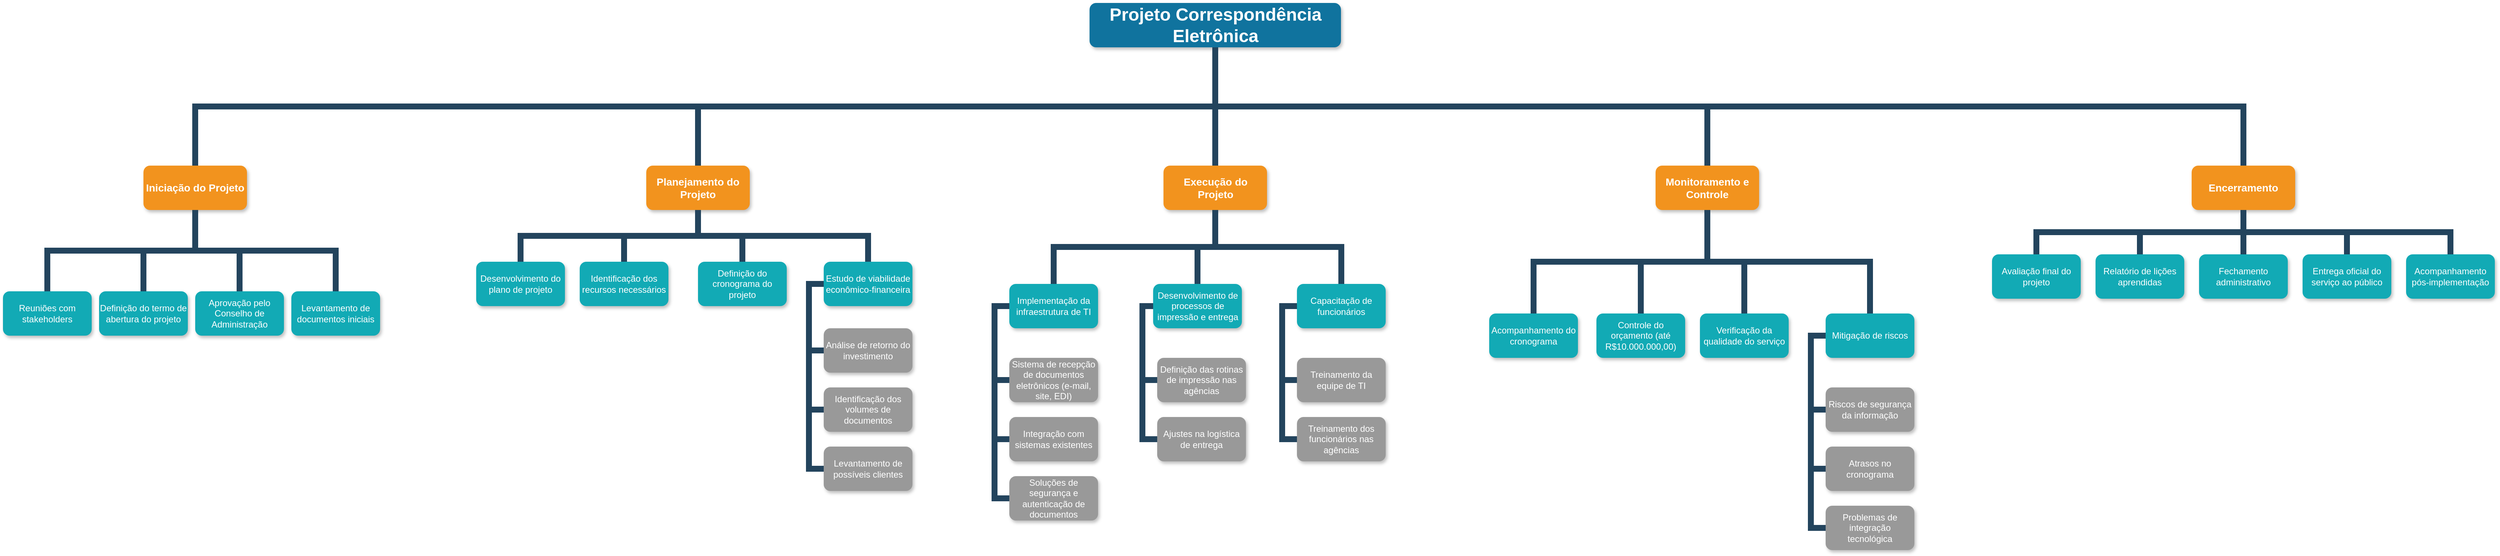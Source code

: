 <mxfile version="24.7.16">
  <diagram name="Page-1" id="64c3da0e-402f-94eb-ee01-a36477274f13">
    <mxGraphModel dx="3842" dy="2151" grid="1" gridSize="10" guides="1" tooltips="1" connect="1" arrows="1" fold="1" page="1" pageScale="1" pageWidth="1169" pageHeight="826" background="none" math="0" shadow="0">
      <root>
        <mxCell id="0" />
        <mxCell id="1" parent="0" />
        <mxCell id="2" value="Projeto Correspondência Eletrônica" style="whiteSpace=wrap;rounded=1;shadow=1;fillColor=#10739E;strokeColor=none;fontColor=#FFFFFF;fontStyle=1;fontSize=24" parent="1" vertex="1">
          <mxGeometry x="329.5" y="-130" width="340" height="60" as="geometry" />
        </mxCell>
        <mxCell id="3" value="Iniciação do Projeto" style="whiteSpace=wrap;rounded=1;fillColor=#F2931E;strokeColor=none;shadow=1;fontColor=#FFFFFF;fontStyle=1;fontSize=14" parent="1" vertex="1">
          <mxGeometry x="-950" y="90.0" width="140" height="60" as="geometry" />
        </mxCell>
        <mxCell id="4" value="Planejamento do Projeto" style="whiteSpace=wrap;rounded=1;fillColor=#F2931E;strokeColor=none;shadow=1;fontColor=#FFFFFF;fontStyle=1;fontSize=14" parent="1" vertex="1">
          <mxGeometry x="-270" y="90.0" width="140" height="60" as="geometry" />
        </mxCell>
        <mxCell id="6" value="Execução do Projeto" style="whiteSpace=wrap;rounded=1;fillColor=#F2931E;strokeColor=none;shadow=1;fontColor=#FFFFFF;fontStyle=1;fontSize=14" parent="1" vertex="1">
          <mxGeometry x="429.5" y="90.0" width="140" height="60" as="geometry" />
        </mxCell>
        <mxCell id="7" value="Monitoramento e Controle" style="whiteSpace=wrap;rounded=1;fillColor=#F2931E;strokeColor=none;shadow=1;fontColor=#FFFFFF;fontStyle=1;fontSize=14" parent="1" vertex="1">
          <mxGeometry x="1095" y="90.0" width="140" height="60" as="geometry" />
        </mxCell>
        <mxCell id="8" value="Encerramento" style="whiteSpace=wrap;rounded=1;fillColor=#F2931E;strokeColor=none;shadow=1;fontColor=#FFFFFF;fontStyle=1;fontSize=14" parent="1" vertex="1">
          <mxGeometry x="1820" y="90.0" width="140" height="60" as="geometry" />
        </mxCell>
        <mxCell id="10" value="Reuniões com stakeholders" style="whiteSpace=wrap;rounded=1;fillColor=#12AAB5;strokeColor=none;shadow=1;fontColor=#FFFFFF;" parent="1" vertex="1">
          <mxGeometry x="-1140" y="260.0" width="120" height="60" as="geometry" />
        </mxCell>
        <mxCell id="12" value="Definição do termo de abertura do projeto" style="whiteSpace=wrap;rounded=1;fillColor=#12AAB5;strokeColor=none;shadow=1;fontColor=#FFFFFF;" parent="1" vertex="1">
          <mxGeometry x="-1010" y="260.0" width="120" height="60" as="geometry" />
        </mxCell>
        <mxCell id="43" value="Desenvolvimento do plano de projeto" style="whiteSpace=wrap;rounded=1;fillColor=#12AAB5;strokeColor=none;shadow=1;fontColor=#FFFFFF;" parent="1" vertex="1">
          <mxGeometry x="-500.0" y="220.0" width="120" height="60" as="geometry" />
        </mxCell>
        <mxCell id="pVxKrxxlMr4bsF7hxMAY-252" value="" style="edgeStyle=orthogonalEdgeStyle;shape=connector;rounded=0;orthogonalLoop=1;jettySize=auto;html=1;strokeColor=#23445D;strokeWidth=8;align=center;verticalAlign=middle;fontFamily=Helvetica;fontSize=11;fontColor=#000000;labelBackgroundColor=default;elbow=vertical;endArrow=none;endFill=0;exitX=0.5;exitY=1;exitDx=0;exitDy=0;" parent="1" source="4" target="pVxKrxxlMr4bsF7hxMAY-251" edge="1">
          <mxGeometry relative="1" as="geometry" />
        </mxCell>
        <mxCell id="44" value="Estudo de viabilidade econômico-financeira" style="whiteSpace=wrap;rounded=1;fillColor=#12AAB5;strokeColor=none;shadow=1;fontColor=#FFFFFF;" parent="1" vertex="1">
          <mxGeometry x="-30.0" y="220.0" width="120" height="60" as="geometry" />
        </mxCell>
        <mxCell id="50" value="Análise de retorno do investimento" style="whiteSpace=wrap;rounded=1;fillColor=#999999;strokeColor=none;shadow=1;fontColor=#FFFFFF;fontStyle=0" parent="1" vertex="1">
          <mxGeometry x="-30.0" y="310.0" width="120" height="60" as="geometry" />
        </mxCell>
        <mxCell id="51" value="Identificação dos volumes de documentos" style="whiteSpace=wrap;rounded=1;fillColor=#999999;strokeColor=none;shadow=1;fontColor=#FFFFFF;fontStyle=0" parent="1" vertex="1">
          <mxGeometry x="-30.0" y="390.0" width="120" height="60" as="geometry" />
        </mxCell>
        <mxCell id="52" value="Levantamento de possíveis clientes" style="whiteSpace=wrap;rounded=1;fillColor=#999999;strokeColor=none;shadow=1;fontColor=#FFFFFF;fontStyle=0" parent="1" vertex="1">
          <mxGeometry x="-30.0" y="470.0" width="120" height="60" as="geometry" />
        </mxCell>
        <mxCell id="103" value="" style="edgeStyle=elbowEdgeStyle;elbow=vertical;rounded=0;fontColor=#000000;endArrow=none;endFill=0;strokeWidth=8;strokeColor=#23445D;" parent="1" source="3" target="10" edge="1">
          <mxGeometry width="100" height="100" relative="1" as="geometry">
            <mxPoint x="-1190" y="250" as="sourcePoint" />
            <mxPoint x="-1090" y="150" as="targetPoint" />
          </mxGeometry>
        </mxCell>
        <mxCell id="104" value="" style="edgeStyle=elbowEdgeStyle;elbow=vertical;rounded=0;fontColor=#000000;endArrow=none;endFill=0;strokeWidth=8;strokeColor=#23445D;" parent="1" source="3" target="12" edge="1">
          <mxGeometry width="100" height="100" relative="1" as="geometry">
            <mxPoint x="-850" y="250" as="sourcePoint" />
            <mxPoint x="-750" y="150" as="targetPoint" />
          </mxGeometry>
        </mxCell>
        <mxCell id="116" value="" style="edgeStyle=elbowEdgeStyle;elbow=vertical;rounded=0;fontColor=#000000;endArrow=none;endFill=0;strokeWidth=8;strokeColor=#23445D;" parent="1" source="4" target="43" edge="1">
          <mxGeometry width="100" height="100" relative="1" as="geometry">
            <mxPoint x="-700" y="160.0" as="sourcePoint" />
            <mxPoint x="-800" y="230" as="targetPoint" />
          </mxGeometry>
        </mxCell>
        <mxCell id="117" value="" style="edgeStyle=elbowEdgeStyle;elbow=vertical;rounded=0;fontColor=#000000;endArrow=none;endFill=0;strokeWidth=8;strokeColor=#23445D;" parent="1" source="4" target="44" edge="1">
          <mxGeometry width="100" height="100" relative="1" as="geometry">
            <mxPoint x="-700" y="160.0" as="sourcePoint" />
            <mxPoint x="-600" y="230" as="targetPoint" />
          </mxGeometry>
        </mxCell>
        <mxCell id="123" value="" style="edgeStyle=elbowEdgeStyle;elbow=horizontal;rounded=0;fontColor=#000000;endArrow=none;endFill=0;strokeWidth=8;strokeColor=#23445D;" parent="1" source="44" target="50" edge="1">
          <mxGeometry width="100" height="100" relative="1" as="geometry">
            <mxPoint x="-60" y="250.0" as="sourcePoint" />
            <mxPoint x="-50.0" y="350" as="targetPoint" />
            <Array as="points">
              <mxPoint x="-50" y="300" />
            </Array>
          </mxGeometry>
        </mxCell>
        <mxCell id="124" value="" style="edgeStyle=elbowEdgeStyle;elbow=horizontal;rounded=0;fontColor=#000000;endArrow=none;endFill=0;strokeWidth=8;strokeColor=#23445D;" parent="1" source="44" target="51" edge="1">
          <mxGeometry width="100" height="100" relative="1" as="geometry">
            <mxPoint x="-50" y="250" as="sourcePoint" />
            <mxPoint x="-50.0" y="430" as="targetPoint" />
            <Array as="points">
              <mxPoint x="-50" y="340" />
            </Array>
          </mxGeometry>
        </mxCell>
        <mxCell id="127" value="" style="edgeStyle=elbowEdgeStyle;elbow=horizontal;rounded=0;fontColor=#000000;endArrow=none;endFill=0;strokeWidth=8;strokeColor=#23445D;" parent="1" source="44" target="52" edge="1">
          <mxGeometry width="100" height="100" relative="1" as="geometry">
            <mxPoint x="-50" y="250" as="sourcePoint" />
            <mxPoint x="-50.0" y="510" as="targetPoint" />
            <Array as="points">
              <mxPoint x="-50" y="390" />
            </Array>
          </mxGeometry>
        </mxCell>
        <mxCell id="133" value="Implementação da infraestrutura de TI" style="whiteSpace=wrap;rounded=1;fillColor=#12AAB5;strokeColor=none;shadow=1;fontColor=#FFFFFF;" parent="1" vertex="1">
          <mxGeometry x="221.0" y="250.0" width="120" height="60" as="geometry" />
        </mxCell>
        <mxCell id="pVxKrxxlMr4bsF7hxMAY-256" value="" style="edgeStyle=orthogonalEdgeStyle;shape=connector;rounded=0;orthogonalLoop=1;jettySize=auto;html=1;strokeColor=#23445D;strokeWidth=8;align=center;verticalAlign=middle;fontFamily=Helvetica;fontSize=11;fontColor=#000000;labelBackgroundColor=default;elbow=vertical;endArrow=none;endFill=0;exitX=0.5;exitY=1;exitDx=0;exitDy=0;" parent="1" source="6" target="pVxKrxxlMr4bsF7hxMAY-255" edge="1">
          <mxGeometry relative="1" as="geometry" />
        </mxCell>
        <mxCell id="134" value="Desenvolvimento de processos de impressão e entrega" style="whiteSpace=wrap;rounded=1;fillColor=#12AAB5;strokeColor=none;shadow=1;fontColor=#FFFFFF;" parent="1" vertex="1">
          <mxGeometry x="415.5" y="250.0" width="120" height="60" as="geometry" />
        </mxCell>
        <mxCell id="135" value="Sistema de recepção de documentos eletrônicos (e-mail, site, EDI)" style="whiteSpace=wrap;rounded=1;fillColor=#999999;strokeColor=none;shadow=1;fontColor=#FFFFFF;fontStyle=0" parent="1" vertex="1">
          <mxGeometry x="221.0" y="350.0" width="120" height="60" as="geometry" />
        </mxCell>
        <mxCell id="136" value="Integração com sistemas existentes" style="whiteSpace=wrap;rounded=1;fillColor=#999999;strokeColor=none;shadow=1;fontColor=#FFFFFF;fontStyle=0" parent="1" vertex="1">
          <mxGeometry x="221" y="430.0" width="120" height="60" as="geometry" />
        </mxCell>
        <mxCell id="137" value="Soluções de segurança e autenticação de documentos" style="whiteSpace=wrap;rounded=1;fillColor=#999999;strokeColor=none;shadow=1;fontColor=#FFFFFF;fontStyle=0" parent="1" vertex="1">
          <mxGeometry x="221.0" y="510.0" width="120" height="60" as="geometry" />
        </mxCell>
        <mxCell id="140" value="Definição das rotinas de impressão nas agências" style="whiteSpace=wrap;rounded=1;fillColor=#999999;strokeColor=none;shadow=1;fontColor=#FFFFFF;fontStyle=0" parent="1" vertex="1">
          <mxGeometry x="421.0" y="350.0" width="120" height="60" as="geometry" />
        </mxCell>
        <mxCell id="141" value="Ajustes na logística de entrega" style="whiteSpace=wrap;rounded=1;fillColor=#999999;strokeColor=none;shadow=1;fontColor=#FFFFFF;fontStyle=0" parent="1" vertex="1">
          <mxGeometry x="421.0" y="430.0" width="120" height="60" as="geometry" />
        </mxCell>
        <mxCell id="145" value="" style="edgeStyle=elbowEdgeStyle;elbow=horizontal;rounded=0;fontColor=#000000;endArrow=none;endFill=0;strokeWidth=8;strokeColor=#23445D;" parent="1" source="133" target="135" edge="1">
          <mxGeometry width="100" height="100" relative="1" as="geometry">
            <mxPoint x="201" y="280.0" as="sourcePoint" />
            <mxPoint x="211.0" y="380" as="targetPoint" />
            <Array as="points">
              <mxPoint x="201" y="330" />
            </Array>
          </mxGeometry>
        </mxCell>
        <mxCell id="146" value="" style="edgeStyle=elbowEdgeStyle;elbow=horizontal;rounded=0;fontColor=#000000;endArrow=none;endFill=0;strokeWidth=8;strokeColor=#23445D;" parent="1" source="133" target="136" edge="1">
          <mxGeometry width="100" height="100" relative="1" as="geometry">
            <mxPoint x="211" y="280" as="sourcePoint" />
            <mxPoint x="211.0" y="460" as="targetPoint" />
            <Array as="points">
              <mxPoint x="201" y="370" />
            </Array>
          </mxGeometry>
        </mxCell>
        <mxCell id="149" value="" style="edgeStyle=elbowEdgeStyle;elbow=horizontal;rounded=0;fontColor=#000000;endArrow=none;endFill=0;strokeWidth=8;strokeColor=#23445D;" parent="1" source="133" target="137" edge="1">
          <mxGeometry width="100" height="100" relative="1" as="geometry">
            <mxPoint x="211" y="280" as="sourcePoint" />
            <mxPoint x="211.0" y="540" as="targetPoint" />
            <Array as="points">
              <mxPoint x="201" y="420" />
            </Array>
          </mxGeometry>
        </mxCell>
        <mxCell id="150" value="" style="edgeStyle=elbowEdgeStyle;elbow=horizontal;rounded=0;fontColor=#000000;endArrow=none;endFill=0;strokeWidth=8;strokeColor=#23445D;" parent="1" source="134" target="140" edge="1">
          <mxGeometry width="100" height="100" relative="1" as="geometry">
            <mxPoint x="391" y="280.0" as="sourcePoint" />
            <mxPoint x="401.0" y="380" as="targetPoint" />
            <Array as="points">
              <mxPoint x="401" y="330" />
            </Array>
          </mxGeometry>
        </mxCell>
        <mxCell id="151" value="" style="edgeStyle=elbowEdgeStyle;elbow=horizontal;rounded=0;fontColor=#000000;endArrow=none;endFill=0;strokeWidth=8;strokeColor=#23445D;" parent="1" source="134" target="141" edge="1">
          <mxGeometry width="100" height="100" relative="1" as="geometry">
            <mxPoint x="401" y="280" as="sourcePoint" />
            <mxPoint x="401.0" y="460" as="targetPoint" />
            <Array as="points">
              <mxPoint x="401" y="370" />
            </Array>
          </mxGeometry>
        </mxCell>
        <mxCell id="pVxKrxxlMr4bsF7hxMAY-262" value="" style="edgeStyle=orthogonalEdgeStyle;shape=connector;rounded=0;orthogonalLoop=1;jettySize=auto;html=1;strokeColor=#23445D;strokeWidth=8;align=center;verticalAlign=middle;fontFamily=Helvetica;fontSize=11;fontColor=#000000;labelBackgroundColor=default;elbow=vertical;endArrow=none;endFill=0;exitX=0.5;exitY=1;exitDx=0;exitDy=0;" parent="1" source="7" target="pVxKrxxlMr4bsF7hxMAY-261" edge="1">
          <mxGeometry relative="1" as="geometry" />
        </mxCell>
        <mxCell id="155" value="Verificação da qualidade do serviço" style="whiteSpace=wrap;rounded=1;fillColor=#12AAB5;strokeColor=none;shadow=1;fontColor=#FFFFFF;" parent="1" vertex="1">
          <mxGeometry x="1155.0" y="290.0" width="120" height="60" as="geometry" />
        </mxCell>
        <mxCell id="156" value="Mitigação de riscos" style="whiteSpace=wrap;rounded=1;fillColor=#12AAB5;strokeColor=none;shadow=1;fontColor=#FFFFFF;" parent="1" vertex="1">
          <mxGeometry x="1325.0" y="290.0" width="120" height="60" as="geometry" />
        </mxCell>
        <mxCell id="162" value="Riscos de segurança da informação" style="whiteSpace=wrap;rounded=1;fillColor=#999999;strokeColor=none;shadow=1;fontColor=#FFFFFF;fontStyle=0" parent="1" vertex="1">
          <mxGeometry x="1325.0" y="390.0" width="120" height="60" as="geometry" />
        </mxCell>
        <mxCell id="163" value="Atrasos no cronograma" style="whiteSpace=wrap;rounded=1;fillColor=#999999;strokeColor=none;shadow=1;fontColor=#FFFFFF;fontStyle=0" parent="1" vertex="1">
          <mxGeometry x="1325.0" y="470.0" width="120" height="60" as="geometry" />
        </mxCell>
        <mxCell id="164" value="Problemas de integração tecnológica" style="whiteSpace=wrap;rounded=1;fillColor=#999999;strokeColor=none;shadow=1;fontColor=#FFFFFF;fontStyle=0" parent="1" vertex="1">
          <mxGeometry x="1325.0" y="550.0" width="120" height="60" as="geometry" />
        </mxCell>
        <mxCell id="172" value="" style="edgeStyle=elbowEdgeStyle;elbow=horizontal;rounded=0;fontColor=#000000;endArrow=none;endFill=0;strokeWidth=8;strokeColor=#23445D;" parent="1" source="156" target="162" edge="1">
          <mxGeometry width="100" height="100" relative="1" as="geometry">
            <mxPoint x="1295" y="320.0" as="sourcePoint" />
            <mxPoint x="1305.0" y="420.0" as="targetPoint" />
            <Array as="points">
              <mxPoint x="1305" y="370.0" />
            </Array>
          </mxGeometry>
        </mxCell>
        <mxCell id="173" value="" style="edgeStyle=elbowEdgeStyle;elbow=horizontal;rounded=0;fontColor=#000000;endArrow=none;endFill=0;strokeWidth=8;strokeColor=#23445D;" parent="1" source="156" target="163" edge="1">
          <mxGeometry width="100" height="100" relative="1" as="geometry">
            <mxPoint x="1305" y="320.0" as="sourcePoint" />
            <mxPoint x="1305.0" y="500.0" as="targetPoint" />
            <Array as="points">
              <mxPoint x="1305" y="410.0" />
            </Array>
          </mxGeometry>
        </mxCell>
        <mxCell id="176" value="" style="edgeStyle=elbowEdgeStyle;elbow=horizontal;rounded=0;fontColor=#000000;endArrow=none;endFill=0;strokeWidth=8;strokeColor=#23445D;" parent="1" source="156" target="164" edge="1">
          <mxGeometry width="100" height="100" relative="1" as="geometry">
            <mxPoint x="1305" y="320.0" as="sourcePoint" />
            <mxPoint x="1305.0" y="580.0" as="targetPoint" />
            <Array as="points">
              <mxPoint x="1305" y="460.0" />
            </Array>
          </mxGeometry>
        </mxCell>
        <mxCell id="177" value="Avaliação final do projeto" style="whiteSpace=wrap;rounded=1;fillColor=#12AAB5;strokeColor=none;shadow=1;fontColor=#FFFFFF;" parent="1" vertex="1">
          <mxGeometry x="1550.0" y="210.0" width="120" height="60" as="geometry" />
        </mxCell>
        <mxCell id="pVxKrxxlMr4bsF7hxMAY-267" value="" style="edgeStyle=orthogonalEdgeStyle;shape=connector;rounded=0;orthogonalLoop=1;jettySize=auto;html=1;strokeColor=#23445D;strokeWidth=8;align=center;verticalAlign=middle;fontFamily=Helvetica;fontSize=11;fontColor=#000000;labelBackgroundColor=default;elbow=vertical;endArrow=none;endFill=0;exitX=0.5;exitY=1;exitDx=0;exitDy=0;" parent="1" source="8" target="pVxKrxxlMr4bsF7hxMAY-266" edge="1">
          <mxGeometry relative="1" as="geometry" />
        </mxCell>
        <mxCell id="178" value="Relatório de lições aprendidas" style="whiteSpace=wrap;rounded=1;fillColor=#12AAB5;strokeColor=none;shadow=1;fontColor=#FFFFFF;" parent="1" vertex="1">
          <mxGeometry x="1690" y="210.0" width="120" height="60" as="geometry" />
        </mxCell>
        <mxCell id="221" value="" style="edgeStyle=elbowEdgeStyle;elbow=vertical;rounded=0;fontColor=#000000;endArrow=none;endFill=0;strokeWidth=8;strokeColor=#23445D;" parent="1" source="6" target="133" edge="1">
          <mxGeometry width="100" height="100" relative="1" as="geometry">
            <mxPoint x="215" y="170" as="sourcePoint" />
            <mxPoint x="315" y="70" as="targetPoint" />
          </mxGeometry>
        </mxCell>
        <mxCell id="222" value="" style="edgeStyle=elbowEdgeStyle;elbow=vertical;rounded=0;fontColor=#000000;endArrow=none;endFill=0;strokeWidth=8;strokeColor=#23445D;" parent="1" source="6" target="134" edge="1">
          <mxGeometry width="100" height="100" relative="1" as="geometry">
            <mxPoint x="465" y="180" as="sourcePoint" />
            <mxPoint x="565" y="80" as="targetPoint" />
          </mxGeometry>
        </mxCell>
        <mxCell id="223" value="" style="edgeStyle=elbowEdgeStyle;elbow=vertical;rounded=0;fontColor=#000000;endArrow=none;endFill=0;strokeWidth=8;strokeColor=#23445D;" parent="1" source="7" target="155" edge="1">
          <mxGeometry width="100" height="100" relative="1" as="geometry">
            <mxPoint x="1365" y="240" as="sourcePoint" />
            <mxPoint x="1265" y="130" as="targetPoint" />
          </mxGeometry>
        </mxCell>
        <mxCell id="224" value="" style="edgeStyle=elbowEdgeStyle;elbow=vertical;rounded=0;fontColor=#000000;endArrow=none;endFill=0;strokeWidth=8;strokeColor=#23445D;" parent="1" source="7" target="156" edge="1">
          <mxGeometry width="100" height="100" relative="1" as="geometry">
            <mxPoint x="1455" y="230" as="sourcePoint" />
            <mxPoint x="1555" y="130" as="targetPoint" />
          </mxGeometry>
        </mxCell>
        <mxCell id="225" value="" style="edgeStyle=elbowEdgeStyle;elbow=vertical;rounded=0;fontColor=#000000;endArrow=none;endFill=0;strokeWidth=8;strokeColor=#23445D;" parent="1" source="8" target="177" edge="1">
          <mxGeometry width="100" height="100" relative="1" as="geometry">
            <mxPoint x="1550" y="200" as="sourcePoint" />
            <mxPoint x="1650" y="100" as="targetPoint" />
          </mxGeometry>
        </mxCell>
        <mxCell id="226" value="" style="edgeStyle=elbowEdgeStyle;elbow=vertical;rounded=0;fontColor=#000000;endArrow=none;endFill=0;strokeWidth=8;strokeColor=#23445D;" parent="1" source="8" target="178" edge="1">
          <mxGeometry width="100" height="100" relative="1" as="geometry">
            <mxPoint x="1780" y="200" as="sourcePoint" />
            <mxPoint x="1880" y="100" as="targetPoint" />
          </mxGeometry>
        </mxCell>
        <mxCell id="229" value="" style="edgeStyle=elbowEdgeStyle;elbow=vertical;rounded=0;fontColor=#000000;endArrow=none;endFill=0;strokeWidth=8;strokeColor=#23445D;" parent="1" source="2" target="3" edge="1">
          <mxGeometry width="100" height="100" relative="1" as="geometry">
            <mxPoint x="540" y="140" as="sourcePoint" />
            <mxPoint x="640" y="40" as="targetPoint" />
          </mxGeometry>
        </mxCell>
        <mxCell id="230" value="" style="edgeStyle=elbowEdgeStyle;elbow=vertical;rounded=0;fontColor=#000000;endArrow=none;endFill=0;strokeWidth=8;strokeColor=#23445D;" parent="1" source="2" target="4" edge="1">
          <mxGeometry width="100" height="100" relative="1" as="geometry">
            <mxPoint x="550" y="150" as="sourcePoint" />
            <mxPoint x="650" y="50" as="targetPoint" />
          </mxGeometry>
        </mxCell>
        <mxCell id="231" value="" style="edgeStyle=elbowEdgeStyle;elbow=vertical;rounded=0;fontColor=#000000;endArrow=none;endFill=0;strokeWidth=8;strokeColor=#23445D;" parent="1" source="2" target="6" edge="1">
          <mxGeometry width="100" height="100" relative="1" as="geometry">
            <mxPoint x="560" y="160" as="sourcePoint" />
            <mxPoint x="660" y="60" as="targetPoint" />
          </mxGeometry>
        </mxCell>
        <mxCell id="232" value="" style="edgeStyle=elbowEdgeStyle;elbow=vertical;rounded=0;fontColor=#000000;endArrow=none;endFill=0;strokeWidth=8;strokeColor=#23445D;" parent="1" source="2" target="7" edge="1">
          <mxGeometry width="100" height="100" relative="1" as="geometry">
            <mxPoint x="570" y="170" as="sourcePoint" />
            <mxPoint x="670" y="70" as="targetPoint" />
          </mxGeometry>
        </mxCell>
        <mxCell id="233" value="" style="edgeStyle=elbowEdgeStyle;elbow=vertical;rounded=0;fontColor=#000000;endArrow=none;endFill=0;strokeWidth=8;strokeColor=#23445D;" parent="1" source="2" target="8" edge="1">
          <mxGeometry width="100" height="100" relative="1" as="geometry">
            <mxPoint x="580" y="180" as="sourcePoint" />
            <mxPoint x="680" y="80" as="targetPoint" />
          </mxGeometry>
        </mxCell>
        <mxCell id="pVxKrxxlMr4bsF7hxMAY-249" value="" style="edgeStyle=orthogonalEdgeStyle;shape=connector;rounded=0;orthogonalLoop=1;jettySize=auto;html=1;strokeColor=#23445D;strokeWidth=8;align=center;verticalAlign=middle;fontFamily=Helvetica;fontSize=11;fontColor=#000000;labelBackgroundColor=default;elbow=vertical;endArrow=none;endFill=0;exitX=0.5;exitY=1;exitDx=0;exitDy=0;" parent="1" source="3" target="pVxKrxxlMr4bsF7hxMAY-248" edge="1">
          <mxGeometry relative="1" as="geometry" />
        </mxCell>
        <mxCell id="pVxKrxxlMr4bsF7hxMAY-241" value="Aprovação pelo Conselho de Administração" style="whiteSpace=wrap;html=1;fillColor=#12AAB5;strokeColor=none;fontColor=#FFFFFF;rounded=1;shadow=1;" parent="1" vertex="1">
          <mxGeometry x="-880" y="260.0" width="120" height="60" as="geometry" />
        </mxCell>
        <mxCell id="pVxKrxxlMr4bsF7hxMAY-243" value="" style="edgeStyle=elbowEdgeStyle;elbow=vertical;rounded=0;fontColor=#000000;endArrow=none;endFill=0;strokeWidth=8;strokeColor=#23445D;exitX=0.5;exitY=1;exitDx=0;exitDy=0;entryX=0.5;entryY=0;entryDx=0;entryDy=0;" parent="1" source="3" target="pVxKrxxlMr4bsF7hxMAY-241" edge="1">
          <mxGeometry width="100" height="100" relative="1" as="geometry">
            <mxPoint x="-780" y="190" as="sourcePoint" />
            <mxPoint x="-680" y="260" as="targetPoint" />
          </mxGeometry>
        </mxCell>
        <mxCell id="pVxKrxxlMr4bsF7hxMAY-248" value="Levantamento de documentos iniciais" style="whiteSpace=wrap;html=1;fillColor=#12AAB5;strokeColor=none;fontColor=#FFFFFF;rounded=1;shadow=1;" parent="1" vertex="1">
          <mxGeometry x="-750" y="260.0" width="120" height="60" as="geometry" />
        </mxCell>
        <mxCell id="pVxKrxxlMr4bsF7hxMAY-254" value="" style="edgeStyle=orthogonalEdgeStyle;shape=connector;rounded=0;orthogonalLoop=1;jettySize=auto;html=1;strokeColor=#23445D;strokeWidth=8;align=center;verticalAlign=middle;fontFamily=Helvetica;fontSize=11;fontColor=#000000;labelBackgroundColor=default;elbow=vertical;endArrow=none;endFill=0;exitX=0.5;exitY=1;exitDx=0;exitDy=0;" parent="1" source="4" target="pVxKrxxlMr4bsF7hxMAY-253" edge="1">
          <mxGeometry relative="1" as="geometry" />
        </mxCell>
        <mxCell id="pVxKrxxlMr4bsF7hxMAY-251" value="Definição do cronograma do projeto" style="whiteSpace=wrap;rounded=1;fillColor=#12AAB5;strokeColor=none;shadow=1;fontColor=#FFFFFF;" parent="1" vertex="1">
          <mxGeometry x="-200.0" y="220.0" width="120" height="60" as="geometry" />
        </mxCell>
        <mxCell id="pVxKrxxlMr4bsF7hxMAY-253" value="Identificação dos recursos necessários" style="whiteSpace=wrap;rounded=1;fillColor=#12AAB5;strokeColor=none;shadow=1;fontColor=#FFFFFF;" parent="1" vertex="1">
          <mxGeometry x="-360.0" y="220.0" width="120" height="60" as="geometry" />
        </mxCell>
        <mxCell id="pVxKrxxlMr4bsF7hxMAY-255" value="Capacitação de funcionários" style="whiteSpace=wrap;rounded=1;fillColor=#12AAB5;strokeColor=none;shadow=1;fontColor=#FFFFFF;" parent="1" vertex="1">
          <mxGeometry x="610.0" y="250.0" width="120" height="60" as="geometry" />
        </mxCell>
        <mxCell id="pVxKrxxlMr4bsF7hxMAY-257" value="Treinamento da equipe de TI" style="whiteSpace=wrap;rounded=1;fillColor=#999999;strokeColor=none;shadow=1;fontColor=#FFFFFF;fontStyle=0" parent="1" vertex="1">
          <mxGeometry x="610.0" y="350.0" width="120" height="60" as="geometry" />
        </mxCell>
        <mxCell id="pVxKrxxlMr4bsF7hxMAY-258" value="Treinamento dos funcionários nas agências" style="whiteSpace=wrap;rounded=1;fillColor=#999999;strokeColor=none;shadow=1;fontColor=#FFFFFF;fontStyle=0" parent="1" vertex="1">
          <mxGeometry x="610.0" y="430.0" width="120" height="60" as="geometry" />
        </mxCell>
        <mxCell id="pVxKrxxlMr4bsF7hxMAY-259" value="" style="edgeStyle=elbowEdgeStyle;elbow=horizontal;rounded=0;fontColor=#000000;endArrow=none;endFill=0;strokeWidth=8;strokeColor=#23445D;exitX=0;exitY=0.5;exitDx=0;exitDy=0;" parent="1" source="pVxKrxxlMr4bsF7hxMAY-255" target="pVxKrxxlMr4bsF7hxMAY-257" edge="1">
          <mxGeometry width="100" height="100" relative="1" as="geometry">
            <mxPoint x="610" y="290" as="sourcePoint" />
            <mxPoint x="590.0" y="390" as="targetPoint" />
            <Array as="points">
              <mxPoint x="590" y="340" />
            </Array>
          </mxGeometry>
        </mxCell>
        <mxCell id="pVxKrxxlMr4bsF7hxMAY-260" value="" style="edgeStyle=elbowEdgeStyle;elbow=horizontal;rounded=0;fontColor=#000000;endArrow=none;endFill=0;strokeWidth=8;strokeColor=#23445D;exitX=0;exitY=0.5;exitDx=0;exitDy=0;" parent="1" source="pVxKrxxlMr4bsF7hxMAY-255" target="pVxKrxxlMr4bsF7hxMAY-258" edge="1">
          <mxGeometry width="100" height="100" relative="1" as="geometry">
            <mxPoint x="610" y="290" as="sourcePoint" />
            <mxPoint x="590.0" y="470" as="targetPoint" />
            <Array as="points">
              <mxPoint x="590" y="380" />
            </Array>
          </mxGeometry>
        </mxCell>
        <mxCell id="pVxKrxxlMr4bsF7hxMAY-264" value="" style="edgeStyle=orthogonalEdgeStyle;shape=connector;rounded=0;orthogonalLoop=1;jettySize=auto;html=1;strokeColor=#23445D;strokeWidth=8;align=center;verticalAlign=middle;fontFamily=Helvetica;fontSize=11;fontColor=#000000;labelBackgroundColor=default;elbow=vertical;endArrow=none;endFill=0;exitX=0.5;exitY=1;exitDx=0;exitDy=0;" parent="1" source="7" target="pVxKrxxlMr4bsF7hxMAY-263" edge="1">
          <mxGeometry relative="1" as="geometry" />
        </mxCell>
        <mxCell id="pVxKrxxlMr4bsF7hxMAY-261" value="Controle do orçamento (até R$10.000.000,00)" style="whiteSpace=wrap;rounded=1;fillColor=#12AAB5;strokeColor=none;shadow=1;fontColor=#FFFFFF;" parent="1" vertex="1">
          <mxGeometry x="1015.0" y="290.0" width="120" height="60" as="geometry" />
        </mxCell>
        <mxCell id="pVxKrxxlMr4bsF7hxMAY-263" value="Acompanhamento do cronograma" style="whiteSpace=wrap;rounded=1;fillColor=#12AAB5;strokeColor=none;shadow=1;fontColor=#FFFFFF;" parent="1" vertex="1">
          <mxGeometry x="870.0" y="290.0" width="120" height="60" as="geometry" />
        </mxCell>
        <mxCell id="pVxKrxxlMr4bsF7hxMAY-269" value="" style="edgeStyle=orthogonalEdgeStyle;shape=connector;rounded=0;orthogonalLoop=1;jettySize=auto;html=1;strokeColor=#23445D;strokeWidth=8;align=center;verticalAlign=middle;fontFamily=Helvetica;fontSize=11;fontColor=#000000;labelBackgroundColor=default;elbow=vertical;endArrow=none;endFill=0;exitX=0.5;exitY=1;exitDx=0;exitDy=0;" parent="1" source="8" target="pVxKrxxlMr4bsF7hxMAY-268" edge="1">
          <mxGeometry relative="1" as="geometry" />
        </mxCell>
        <mxCell id="pVxKrxxlMr4bsF7hxMAY-266" value="Fechamento administrativo" style="whiteSpace=wrap;rounded=1;fillColor=#12AAB5;strokeColor=none;shadow=1;fontColor=#FFFFFF;" parent="1" vertex="1">
          <mxGeometry x="1830" y="210.0" width="120" height="60" as="geometry" />
        </mxCell>
        <mxCell id="pVxKrxxlMr4bsF7hxMAY-271" value="" style="edgeStyle=orthogonalEdgeStyle;shape=connector;rounded=0;orthogonalLoop=1;jettySize=auto;html=1;strokeColor=#23445D;strokeWidth=8;align=center;verticalAlign=middle;fontFamily=Helvetica;fontSize=11;fontColor=#000000;labelBackgroundColor=default;elbow=vertical;endArrow=none;endFill=0;exitX=0.5;exitY=1;exitDx=0;exitDy=0;" parent="1" source="8" target="pVxKrxxlMr4bsF7hxMAY-270" edge="1">
          <mxGeometry relative="1" as="geometry" />
        </mxCell>
        <mxCell id="pVxKrxxlMr4bsF7hxMAY-268" value="Entrega oficial do serviço ao público" style="whiteSpace=wrap;rounded=1;fillColor=#12AAB5;strokeColor=none;shadow=1;fontColor=#FFFFFF;" parent="1" vertex="1">
          <mxGeometry x="1970" y="210.0" width="120" height="60" as="geometry" />
        </mxCell>
        <mxCell id="pVxKrxxlMr4bsF7hxMAY-270" value="Acompanhamento pós-implementação" style="whiteSpace=wrap;rounded=1;fillColor=#12AAB5;strokeColor=none;shadow=1;fontColor=#FFFFFF;" parent="1" vertex="1">
          <mxGeometry x="2110" y="210.0" width="120" height="60" as="geometry" />
        </mxCell>
      </root>
    </mxGraphModel>
  </diagram>
</mxfile>
